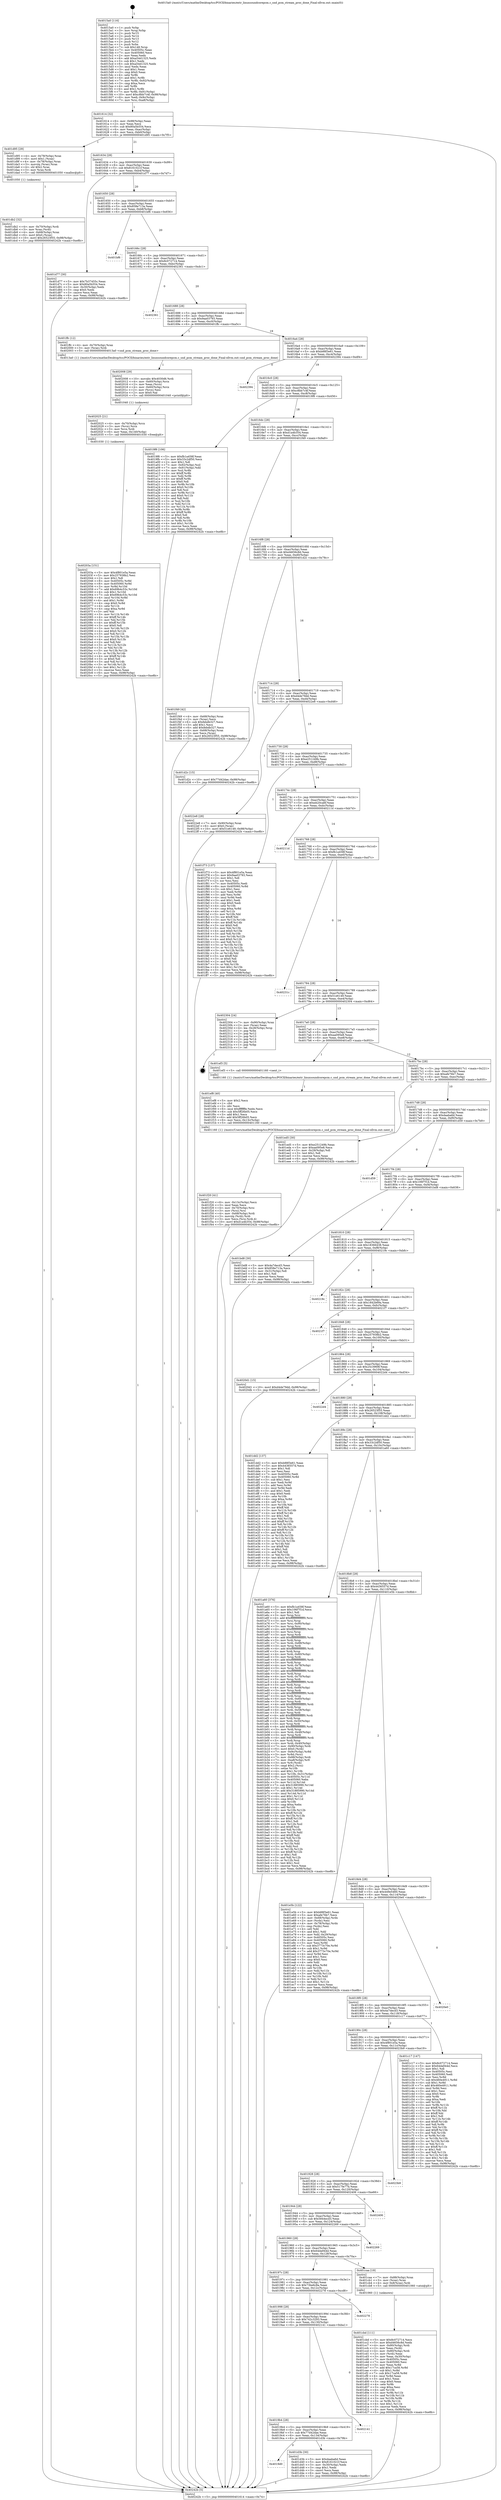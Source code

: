 digraph "0x4015a0" {
  label = "0x4015a0 (/mnt/c/Users/mathe/Desktop/tcc/POCII/binaries/extr_linuxsoundcorepcm.c_snd_pcm_stream_proc_done_Final-ollvm.out::main(0))"
  labelloc = "t"
  node[shape=record]

  Entry [label="",width=0.3,height=0.3,shape=circle,fillcolor=black,style=filled]
  "0x401614" [label="{
     0x401614 [32]\l
     | [instrs]\l
     &nbsp;&nbsp;0x401614 \<+6\>: mov -0x98(%rbp),%eax\l
     &nbsp;&nbsp;0x40161a \<+2\>: mov %eax,%ecx\l
     &nbsp;&nbsp;0x40161c \<+6\>: sub $0x80a5b554,%ecx\l
     &nbsp;&nbsp;0x401622 \<+6\>: mov %eax,-0xac(%rbp)\l
     &nbsp;&nbsp;0x401628 \<+6\>: mov %ecx,-0xb0(%rbp)\l
     &nbsp;&nbsp;0x40162e \<+6\>: je 0000000000401d95 \<main+0x7f5\>\l
  }"]
  "0x401d95" [label="{
     0x401d95 [29]\l
     | [instrs]\l
     &nbsp;&nbsp;0x401d95 \<+4\>: mov -0x78(%rbp),%rax\l
     &nbsp;&nbsp;0x401d99 \<+6\>: movl $0x1,(%rax)\l
     &nbsp;&nbsp;0x401d9f \<+4\>: mov -0x78(%rbp),%rax\l
     &nbsp;&nbsp;0x401da3 \<+3\>: movslq (%rax),%rax\l
     &nbsp;&nbsp;0x401da6 \<+4\>: shl $0x2,%rax\l
     &nbsp;&nbsp;0x401daa \<+3\>: mov %rax,%rdi\l
     &nbsp;&nbsp;0x401dad \<+5\>: call 0000000000401050 \<malloc@plt\>\l
     | [calls]\l
     &nbsp;&nbsp;0x401050 \{1\} (unknown)\l
  }"]
  "0x401634" [label="{
     0x401634 [28]\l
     | [instrs]\l
     &nbsp;&nbsp;0x401634 \<+5\>: jmp 0000000000401639 \<main+0x99\>\l
     &nbsp;&nbsp;0x401639 \<+6\>: mov -0xac(%rbp),%eax\l
     &nbsp;&nbsp;0x40163f \<+5\>: sub $0x8161021f,%eax\l
     &nbsp;&nbsp;0x401644 \<+6\>: mov %eax,-0xb4(%rbp)\l
     &nbsp;&nbsp;0x40164a \<+6\>: je 0000000000401d77 \<main+0x7d7\>\l
  }"]
  Exit [label="",width=0.3,height=0.3,shape=circle,fillcolor=black,style=filled,peripheries=2]
  "0x401d77" [label="{
     0x401d77 [30]\l
     | [instrs]\l
     &nbsp;&nbsp;0x401d77 \<+5\>: mov $0x7b37455c,%eax\l
     &nbsp;&nbsp;0x401d7c \<+5\>: mov $0x80a5b554,%ecx\l
     &nbsp;&nbsp;0x401d81 \<+3\>: mov -0x30(%rbp),%edx\l
     &nbsp;&nbsp;0x401d84 \<+3\>: cmp $0x0,%edx\l
     &nbsp;&nbsp;0x401d87 \<+3\>: cmove %ecx,%eax\l
     &nbsp;&nbsp;0x401d8a \<+6\>: mov %eax,-0x98(%rbp)\l
     &nbsp;&nbsp;0x401d90 \<+5\>: jmp 000000000040242b \<main+0xe8b\>\l
  }"]
  "0x401650" [label="{
     0x401650 [28]\l
     | [instrs]\l
     &nbsp;&nbsp;0x401650 \<+5\>: jmp 0000000000401655 \<main+0xb5\>\l
     &nbsp;&nbsp;0x401655 \<+6\>: mov -0xac(%rbp),%eax\l
     &nbsp;&nbsp;0x40165b \<+5\>: sub $0x858e713a,%eax\l
     &nbsp;&nbsp;0x401660 \<+6\>: mov %eax,-0xb8(%rbp)\l
     &nbsp;&nbsp;0x401666 \<+6\>: je 0000000000401bf6 \<main+0x656\>\l
  }"]
  "0x40203a" [label="{
     0x40203a [151]\l
     | [instrs]\l
     &nbsp;&nbsp;0x40203a \<+5\>: mov $0x4f801e5a,%eax\l
     &nbsp;&nbsp;0x40203f \<+5\>: mov $0x257938b2,%esi\l
     &nbsp;&nbsp;0x402044 \<+2\>: mov $0x1,%dl\l
     &nbsp;&nbsp;0x402046 \<+8\>: mov 0x40505c,%r8d\l
     &nbsp;&nbsp;0x40204e \<+8\>: mov 0x405060,%r9d\l
     &nbsp;&nbsp;0x402056 \<+3\>: mov %r8d,%r10d\l
     &nbsp;&nbsp;0x402059 \<+7\>: add $0x69b4c53c,%r10d\l
     &nbsp;&nbsp;0x402060 \<+4\>: sub $0x1,%r10d\l
     &nbsp;&nbsp;0x402064 \<+7\>: sub $0x69b4c53c,%r10d\l
     &nbsp;&nbsp;0x40206b \<+4\>: imul %r10d,%r8d\l
     &nbsp;&nbsp;0x40206f \<+4\>: and $0x1,%r8d\l
     &nbsp;&nbsp;0x402073 \<+4\>: cmp $0x0,%r8d\l
     &nbsp;&nbsp;0x402077 \<+4\>: sete %r11b\l
     &nbsp;&nbsp;0x40207b \<+4\>: cmp $0xa,%r9d\l
     &nbsp;&nbsp;0x40207f \<+3\>: setl %bl\l
     &nbsp;&nbsp;0x402082 \<+3\>: mov %r11b,%r14b\l
     &nbsp;&nbsp;0x402085 \<+4\>: xor $0xff,%r14b\l
     &nbsp;&nbsp;0x402089 \<+3\>: mov %bl,%r15b\l
     &nbsp;&nbsp;0x40208c \<+4\>: xor $0xff,%r15b\l
     &nbsp;&nbsp;0x402090 \<+3\>: xor $0x0,%dl\l
     &nbsp;&nbsp;0x402093 \<+3\>: mov %r14b,%r12b\l
     &nbsp;&nbsp;0x402096 \<+4\>: and $0x0,%r12b\l
     &nbsp;&nbsp;0x40209a \<+3\>: and %dl,%r11b\l
     &nbsp;&nbsp;0x40209d \<+3\>: mov %r15b,%r13b\l
     &nbsp;&nbsp;0x4020a0 \<+4\>: and $0x0,%r13b\l
     &nbsp;&nbsp;0x4020a4 \<+2\>: and %dl,%bl\l
     &nbsp;&nbsp;0x4020a6 \<+3\>: or %r11b,%r12b\l
     &nbsp;&nbsp;0x4020a9 \<+3\>: or %bl,%r13b\l
     &nbsp;&nbsp;0x4020ac \<+3\>: xor %r13b,%r12b\l
     &nbsp;&nbsp;0x4020af \<+3\>: or %r15b,%r14b\l
     &nbsp;&nbsp;0x4020b2 \<+4\>: xor $0xff,%r14b\l
     &nbsp;&nbsp;0x4020b6 \<+3\>: or $0x0,%dl\l
     &nbsp;&nbsp;0x4020b9 \<+3\>: and %dl,%r14b\l
     &nbsp;&nbsp;0x4020bc \<+3\>: or %r14b,%r12b\l
     &nbsp;&nbsp;0x4020bf \<+4\>: test $0x1,%r12b\l
     &nbsp;&nbsp;0x4020c3 \<+3\>: cmovne %esi,%eax\l
     &nbsp;&nbsp;0x4020c6 \<+6\>: mov %eax,-0x98(%rbp)\l
     &nbsp;&nbsp;0x4020cc \<+5\>: jmp 000000000040242b \<main+0xe8b\>\l
  }"]
  "0x401bf6" [label="{
     0x401bf6\l
  }", style=dashed]
  "0x40166c" [label="{
     0x40166c [28]\l
     | [instrs]\l
     &nbsp;&nbsp;0x40166c \<+5\>: jmp 0000000000401671 \<main+0xd1\>\l
     &nbsp;&nbsp;0x401671 \<+6\>: mov -0xac(%rbp),%eax\l
     &nbsp;&nbsp;0x401677 \<+5\>: sub $0x8c072714,%eax\l
     &nbsp;&nbsp;0x40167c \<+6\>: mov %eax,-0xbc(%rbp)\l
     &nbsp;&nbsp;0x401682 \<+6\>: je 0000000000402361 \<main+0xdc1\>\l
  }"]
  "0x402025" [label="{
     0x402025 [21]\l
     | [instrs]\l
     &nbsp;&nbsp;0x402025 \<+4\>: mov -0x70(%rbp),%rcx\l
     &nbsp;&nbsp;0x402029 \<+3\>: mov (%rcx),%rcx\l
     &nbsp;&nbsp;0x40202c \<+3\>: mov %rcx,%rdi\l
     &nbsp;&nbsp;0x40202f \<+6\>: mov %eax,-0x140(%rbp)\l
     &nbsp;&nbsp;0x402035 \<+5\>: call 0000000000401030 \<free@plt\>\l
     | [calls]\l
     &nbsp;&nbsp;0x401030 \{1\} (unknown)\l
  }"]
  "0x402361" [label="{
     0x402361\l
  }", style=dashed]
  "0x401688" [label="{
     0x401688 [28]\l
     | [instrs]\l
     &nbsp;&nbsp;0x401688 \<+5\>: jmp 000000000040168d \<main+0xed\>\l
     &nbsp;&nbsp;0x40168d \<+6\>: mov -0xac(%rbp),%eax\l
     &nbsp;&nbsp;0x401693 \<+5\>: sub $0x9aa03793,%eax\l
     &nbsp;&nbsp;0x401698 \<+6\>: mov %eax,-0xc0(%rbp)\l
     &nbsp;&nbsp;0x40169e \<+6\>: je 0000000000401ffc \<main+0xa5c\>\l
  }"]
  "0x402008" [label="{
     0x402008 [29]\l
     | [instrs]\l
     &nbsp;&nbsp;0x402008 \<+10\>: movabs $0x4030d6,%rdi\l
     &nbsp;&nbsp;0x402012 \<+4\>: mov -0x60(%rbp),%rcx\l
     &nbsp;&nbsp;0x402016 \<+2\>: mov %eax,(%rcx)\l
     &nbsp;&nbsp;0x402018 \<+4\>: mov -0x60(%rbp),%rcx\l
     &nbsp;&nbsp;0x40201c \<+2\>: mov (%rcx),%esi\l
     &nbsp;&nbsp;0x40201e \<+2\>: mov $0x0,%al\l
     &nbsp;&nbsp;0x402020 \<+5\>: call 0000000000401040 \<printf@plt\>\l
     | [calls]\l
     &nbsp;&nbsp;0x401040 \{1\} (unknown)\l
  }"]
  "0x401ffc" [label="{
     0x401ffc [12]\l
     | [instrs]\l
     &nbsp;&nbsp;0x401ffc \<+4\>: mov -0x70(%rbp),%rax\l
     &nbsp;&nbsp;0x402000 \<+3\>: mov (%rax),%rdi\l
     &nbsp;&nbsp;0x402003 \<+5\>: call 00000000004013a0 \<snd_pcm_stream_proc_done\>\l
     | [calls]\l
     &nbsp;&nbsp;0x4013a0 \{1\} (/mnt/c/Users/mathe/Desktop/tcc/POCII/binaries/extr_linuxsoundcorepcm.c_snd_pcm_stream_proc_done_Final-ollvm.out::snd_pcm_stream_proc_done)\l
  }"]
  "0x4016a4" [label="{
     0x4016a4 [28]\l
     | [instrs]\l
     &nbsp;&nbsp;0x4016a4 \<+5\>: jmp 00000000004016a9 \<main+0x109\>\l
     &nbsp;&nbsp;0x4016a9 \<+6\>: mov -0xac(%rbp),%eax\l
     &nbsp;&nbsp;0x4016af \<+5\>: sub $0xb88f3e61,%eax\l
     &nbsp;&nbsp;0x4016b4 \<+6\>: mov %eax,-0xc4(%rbp)\l
     &nbsp;&nbsp;0x4016ba \<+6\>: je 0000000000402394 \<main+0xdf4\>\l
  }"]
  "0x401f20" [label="{
     0x401f20 [41]\l
     | [instrs]\l
     &nbsp;&nbsp;0x401f20 \<+6\>: mov -0x13c(%rbp),%ecx\l
     &nbsp;&nbsp;0x401f26 \<+3\>: imul %eax,%ecx\l
     &nbsp;&nbsp;0x401f29 \<+4\>: mov -0x70(%rbp),%rsi\l
     &nbsp;&nbsp;0x401f2d \<+3\>: mov (%rsi),%rsi\l
     &nbsp;&nbsp;0x401f30 \<+4\>: mov -0x68(%rbp),%rdi\l
     &nbsp;&nbsp;0x401f34 \<+3\>: movslq (%rdi),%rdi\l
     &nbsp;&nbsp;0x401f37 \<+3\>: mov %ecx,(%rsi,%rdi,4)\l
     &nbsp;&nbsp;0x401f3a \<+10\>: movl $0xd1a4b354,-0x98(%rbp)\l
     &nbsp;&nbsp;0x401f44 \<+5\>: jmp 000000000040242b \<main+0xe8b\>\l
  }"]
  "0x402394" [label="{
     0x402394\l
  }", style=dashed]
  "0x4016c0" [label="{
     0x4016c0 [28]\l
     | [instrs]\l
     &nbsp;&nbsp;0x4016c0 \<+5\>: jmp 00000000004016c5 \<main+0x125\>\l
     &nbsp;&nbsp;0x4016c5 \<+6\>: mov -0xac(%rbp),%eax\l
     &nbsp;&nbsp;0x4016cb \<+5\>: sub $0xc8bb7c4f,%eax\l
     &nbsp;&nbsp;0x4016d0 \<+6\>: mov %eax,-0xc8(%rbp)\l
     &nbsp;&nbsp;0x4016d6 \<+6\>: je 00000000004019f6 \<main+0x456\>\l
  }"]
  "0x401ef8" [label="{
     0x401ef8 [40]\l
     | [instrs]\l
     &nbsp;&nbsp;0x401ef8 \<+5\>: mov $0x2,%ecx\l
     &nbsp;&nbsp;0x401efd \<+1\>: cltd\l
     &nbsp;&nbsp;0x401efe \<+2\>: idiv %ecx\l
     &nbsp;&nbsp;0x401f00 \<+6\>: imul $0xfffffffe,%edx,%ecx\l
     &nbsp;&nbsp;0x401f06 \<+6\>: sub $0x5ff26b05,%ecx\l
     &nbsp;&nbsp;0x401f0c \<+3\>: add $0x1,%ecx\l
     &nbsp;&nbsp;0x401f0f \<+6\>: add $0x5ff26b05,%ecx\l
     &nbsp;&nbsp;0x401f15 \<+6\>: mov %ecx,-0x13c(%rbp)\l
     &nbsp;&nbsp;0x401f1b \<+5\>: call 0000000000401160 \<next_i\>\l
     | [calls]\l
     &nbsp;&nbsp;0x401160 \{1\} (/mnt/c/Users/mathe/Desktop/tcc/POCII/binaries/extr_linuxsoundcorepcm.c_snd_pcm_stream_proc_done_Final-ollvm.out::next_i)\l
  }"]
  "0x4019f6" [label="{
     0x4019f6 [106]\l
     | [instrs]\l
     &nbsp;&nbsp;0x4019f6 \<+5\>: mov $0xfb1a458f,%eax\l
     &nbsp;&nbsp;0x4019fb \<+5\>: mov $0x33c2df50,%ecx\l
     &nbsp;&nbsp;0x401a00 \<+2\>: mov $0x1,%dl\l
     &nbsp;&nbsp;0x401a02 \<+7\>: mov -0x92(%rbp),%sil\l
     &nbsp;&nbsp;0x401a09 \<+7\>: mov -0x91(%rbp),%dil\l
     &nbsp;&nbsp;0x401a10 \<+3\>: mov %sil,%r8b\l
     &nbsp;&nbsp;0x401a13 \<+4\>: xor $0xff,%r8b\l
     &nbsp;&nbsp;0x401a17 \<+3\>: mov %dil,%r9b\l
     &nbsp;&nbsp;0x401a1a \<+4\>: xor $0xff,%r9b\l
     &nbsp;&nbsp;0x401a1e \<+3\>: xor $0x0,%dl\l
     &nbsp;&nbsp;0x401a21 \<+3\>: mov %r8b,%r10b\l
     &nbsp;&nbsp;0x401a24 \<+4\>: and $0x0,%r10b\l
     &nbsp;&nbsp;0x401a28 \<+3\>: and %dl,%sil\l
     &nbsp;&nbsp;0x401a2b \<+3\>: mov %r9b,%r11b\l
     &nbsp;&nbsp;0x401a2e \<+4\>: and $0x0,%r11b\l
     &nbsp;&nbsp;0x401a32 \<+3\>: and %dl,%dil\l
     &nbsp;&nbsp;0x401a35 \<+3\>: or %sil,%r10b\l
     &nbsp;&nbsp;0x401a38 \<+3\>: or %dil,%r11b\l
     &nbsp;&nbsp;0x401a3b \<+3\>: xor %r11b,%r10b\l
     &nbsp;&nbsp;0x401a3e \<+3\>: or %r9b,%r8b\l
     &nbsp;&nbsp;0x401a41 \<+4\>: xor $0xff,%r8b\l
     &nbsp;&nbsp;0x401a45 \<+3\>: or $0x0,%dl\l
     &nbsp;&nbsp;0x401a48 \<+3\>: and %dl,%r8b\l
     &nbsp;&nbsp;0x401a4b \<+3\>: or %r8b,%r10b\l
     &nbsp;&nbsp;0x401a4e \<+4\>: test $0x1,%r10b\l
     &nbsp;&nbsp;0x401a52 \<+3\>: cmovne %ecx,%eax\l
     &nbsp;&nbsp;0x401a55 \<+6\>: mov %eax,-0x98(%rbp)\l
     &nbsp;&nbsp;0x401a5b \<+5\>: jmp 000000000040242b \<main+0xe8b\>\l
  }"]
  "0x4016dc" [label="{
     0x4016dc [28]\l
     | [instrs]\l
     &nbsp;&nbsp;0x4016dc \<+5\>: jmp 00000000004016e1 \<main+0x141\>\l
     &nbsp;&nbsp;0x4016e1 \<+6\>: mov -0xac(%rbp),%eax\l
     &nbsp;&nbsp;0x4016e7 \<+5\>: sub $0xd1a4b354,%eax\l
     &nbsp;&nbsp;0x4016ec \<+6\>: mov %eax,-0xcc(%rbp)\l
     &nbsp;&nbsp;0x4016f2 \<+6\>: je 0000000000401f49 \<main+0x9a9\>\l
  }"]
  "0x40242b" [label="{
     0x40242b [5]\l
     | [instrs]\l
     &nbsp;&nbsp;0x40242b \<+5\>: jmp 0000000000401614 \<main+0x74\>\l
  }"]
  "0x4015a0" [label="{
     0x4015a0 [116]\l
     | [instrs]\l
     &nbsp;&nbsp;0x4015a0 \<+1\>: push %rbp\l
     &nbsp;&nbsp;0x4015a1 \<+3\>: mov %rsp,%rbp\l
     &nbsp;&nbsp;0x4015a4 \<+2\>: push %r15\l
     &nbsp;&nbsp;0x4015a6 \<+2\>: push %r14\l
     &nbsp;&nbsp;0x4015a8 \<+2\>: push %r13\l
     &nbsp;&nbsp;0x4015aa \<+2\>: push %r12\l
     &nbsp;&nbsp;0x4015ac \<+1\>: push %rbx\l
     &nbsp;&nbsp;0x4015ad \<+7\>: sub $0x148,%rsp\l
     &nbsp;&nbsp;0x4015b4 \<+7\>: mov 0x40505c,%eax\l
     &nbsp;&nbsp;0x4015bb \<+7\>: mov 0x405060,%ecx\l
     &nbsp;&nbsp;0x4015c2 \<+2\>: mov %eax,%edx\l
     &nbsp;&nbsp;0x4015c4 \<+6\>: add $0xa54d1325,%edx\l
     &nbsp;&nbsp;0x4015ca \<+3\>: sub $0x1,%edx\l
     &nbsp;&nbsp;0x4015cd \<+6\>: sub $0xa54d1325,%edx\l
     &nbsp;&nbsp;0x4015d3 \<+3\>: imul %edx,%eax\l
     &nbsp;&nbsp;0x4015d6 \<+3\>: and $0x1,%eax\l
     &nbsp;&nbsp;0x4015d9 \<+3\>: cmp $0x0,%eax\l
     &nbsp;&nbsp;0x4015dc \<+4\>: sete %r8b\l
     &nbsp;&nbsp;0x4015e0 \<+4\>: and $0x1,%r8b\l
     &nbsp;&nbsp;0x4015e4 \<+7\>: mov %r8b,-0x92(%rbp)\l
     &nbsp;&nbsp;0x4015eb \<+3\>: cmp $0xa,%ecx\l
     &nbsp;&nbsp;0x4015ee \<+4\>: setl %r8b\l
     &nbsp;&nbsp;0x4015f2 \<+4\>: and $0x1,%r8b\l
     &nbsp;&nbsp;0x4015f6 \<+7\>: mov %r8b,-0x91(%rbp)\l
     &nbsp;&nbsp;0x4015fd \<+10\>: movl $0xc8bb7c4f,-0x98(%rbp)\l
     &nbsp;&nbsp;0x401607 \<+6\>: mov %edi,-0x9c(%rbp)\l
     &nbsp;&nbsp;0x40160d \<+7\>: mov %rsi,-0xa8(%rbp)\l
  }"]
  "0x401db2" [label="{
     0x401db2 [32]\l
     | [instrs]\l
     &nbsp;&nbsp;0x401db2 \<+4\>: mov -0x70(%rbp),%rdi\l
     &nbsp;&nbsp;0x401db6 \<+3\>: mov %rax,(%rdi)\l
     &nbsp;&nbsp;0x401db9 \<+4\>: mov -0x68(%rbp),%rax\l
     &nbsp;&nbsp;0x401dbd \<+6\>: movl $0x0,(%rax)\l
     &nbsp;&nbsp;0x401dc3 \<+10\>: movl $0x26523f55,-0x98(%rbp)\l
     &nbsp;&nbsp;0x401dcd \<+5\>: jmp 000000000040242b \<main+0xe8b\>\l
  }"]
  "0x401f49" [label="{
     0x401f49 [42]\l
     | [instrs]\l
     &nbsp;&nbsp;0x401f49 \<+4\>: mov -0x68(%rbp),%rax\l
     &nbsp;&nbsp;0x401f4d \<+2\>: mov (%rax),%ecx\l
     &nbsp;&nbsp;0x401f4f \<+6\>: sub $0xfebdb327,%ecx\l
     &nbsp;&nbsp;0x401f55 \<+3\>: add $0x1,%ecx\l
     &nbsp;&nbsp;0x401f58 \<+6\>: add $0xfebdb327,%ecx\l
     &nbsp;&nbsp;0x401f5e \<+4\>: mov -0x68(%rbp),%rax\l
     &nbsp;&nbsp;0x401f62 \<+2\>: mov %ecx,(%rax)\l
     &nbsp;&nbsp;0x401f64 \<+10\>: movl $0x26523f55,-0x98(%rbp)\l
     &nbsp;&nbsp;0x401f6e \<+5\>: jmp 000000000040242b \<main+0xe8b\>\l
  }"]
  "0x4016f8" [label="{
     0x4016f8 [28]\l
     | [instrs]\l
     &nbsp;&nbsp;0x4016f8 \<+5\>: jmp 00000000004016fd \<main+0x15d\>\l
     &nbsp;&nbsp;0x4016fd \<+6\>: mov -0xac(%rbp),%eax\l
     &nbsp;&nbsp;0x401703 \<+5\>: sub $0xd4656c8d,%eax\l
     &nbsp;&nbsp;0x401708 \<+6\>: mov %eax,-0xd0(%rbp)\l
     &nbsp;&nbsp;0x40170e \<+6\>: je 0000000000401d2c \<main+0x78c\>\l
  }"]
  "0x4019d0" [label="{
     0x4019d0\l
  }", style=dashed]
  "0x401d2c" [label="{
     0x401d2c [15]\l
     | [instrs]\l
     &nbsp;&nbsp;0x401d2c \<+10\>: movl $0x77d42dae,-0x98(%rbp)\l
     &nbsp;&nbsp;0x401d36 \<+5\>: jmp 000000000040242b \<main+0xe8b\>\l
  }"]
  "0x401714" [label="{
     0x401714 [28]\l
     | [instrs]\l
     &nbsp;&nbsp;0x401714 \<+5\>: jmp 0000000000401719 \<main+0x179\>\l
     &nbsp;&nbsp;0x401719 \<+6\>: mov -0xac(%rbp),%eax\l
     &nbsp;&nbsp;0x40171f \<+5\>: sub $0xd4de79dd,%eax\l
     &nbsp;&nbsp;0x401724 \<+6\>: mov %eax,-0xd4(%rbp)\l
     &nbsp;&nbsp;0x40172a \<+6\>: je 00000000004022e8 \<main+0xd48\>\l
  }"]
  "0x401d3b" [label="{
     0x401d3b [30]\l
     | [instrs]\l
     &nbsp;&nbsp;0x401d3b \<+5\>: mov $0xdaaba6d,%eax\l
     &nbsp;&nbsp;0x401d40 \<+5\>: mov $0x8161021f,%ecx\l
     &nbsp;&nbsp;0x401d45 \<+3\>: mov -0x30(%rbp),%edx\l
     &nbsp;&nbsp;0x401d48 \<+3\>: cmp $0x1,%edx\l
     &nbsp;&nbsp;0x401d4b \<+3\>: cmovl %ecx,%eax\l
     &nbsp;&nbsp;0x401d4e \<+6\>: mov %eax,-0x98(%rbp)\l
     &nbsp;&nbsp;0x401d54 \<+5\>: jmp 000000000040242b \<main+0xe8b\>\l
  }"]
  "0x4022e8" [label="{
     0x4022e8 [28]\l
     | [instrs]\l
     &nbsp;&nbsp;0x4022e8 \<+7\>: mov -0x90(%rbp),%rax\l
     &nbsp;&nbsp;0x4022ef \<+6\>: movl $0x0,(%rax)\l
     &nbsp;&nbsp;0x4022f5 \<+10\>: movl $0x51e6149,-0x98(%rbp)\l
     &nbsp;&nbsp;0x4022ff \<+5\>: jmp 000000000040242b \<main+0xe8b\>\l
  }"]
  "0x401730" [label="{
     0x401730 [28]\l
     | [instrs]\l
     &nbsp;&nbsp;0x401730 \<+5\>: jmp 0000000000401735 \<main+0x195\>\l
     &nbsp;&nbsp;0x401735 \<+6\>: mov -0xac(%rbp),%eax\l
     &nbsp;&nbsp;0x40173b \<+5\>: sub $0xe251249b,%eax\l
     &nbsp;&nbsp;0x401740 \<+6\>: mov %eax,-0xd8(%rbp)\l
     &nbsp;&nbsp;0x401746 \<+6\>: je 0000000000401f73 \<main+0x9d3\>\l
  }"]
  "0x4019b4" [label="{
     0x4019b4 [28]\l
     | [instrs]\l
     &nbsp;&nbsp;0x4019b4 \<+5\>: jmp 00000000004019b9 \<main+0x419\>\l
     &nbsp;&nbsp;0x4019b9 \<+6\>: mov -0xac(%rbp),%eax\l
     &nbsp;&nbsp;0x4019bf \<+5\>: sub $0x77d42dae,%eax\l
     &nbsp;&nbsp;0x4019c4 \<+6\>: mov %eax,-0x134(%rbp)\l
     &nbsp;&nbsp;0x4019ca \<+6\>: je 0000000000401d3b \<main+0x79b\>\l
  }"]
  "0x401f73" [label="{
     0x401f73 [137]\l
     | [instrs]\l
     &nbsp;&nbsp;0x401f73 \<+5\>: mov $0x4f801e5a,%eax\l
     &nbsp;&nbsp;0x401f78 \<+5\>: mov $0x9aa03793,%ecx\l
     &nbsp;&nbsp;0x401f7d \<+2\>: mov $0x1,%dl\l
     &nbsp;&nbsp;0x401f7f \<+2\>: xor %esi,%esi\l
     &nbsp;&nbsp;0x401f81 \<+7\>: mov 0x40505c,%edi\l
     &nbsp;&nbsp;0x401f88 \<+8\>: mov 0x405060,%r8d\l
     &nbsp;&nbsp;0x401f90 \<+3\>: sub $0x1,%esi\l
     &nbsp;&nbsp;0x401f93 \<+3\>: mov %edi,%r9d\l
     &nbsp;&nbsp;0x401f96 \<+3\>: add %esi,%r9d\l
     &nbsp;&nbsp;0x401f99 \<+4\>: imul %r9d,%edi\l
     &nbsp;&nbsp;0x401f9d \<+3\>: and $0x1,%edi\l
     &nbsp;&nbsp;0x401fa0 \<+3\>: cmp $0x0,%edi\l
     &nbsp;&nbsp;0x401fa3 \<+4\>: sete %r10b\l
     &nbsp;&nbsp;0x401fa7 \<+4\>: cmp $0xa,%r8d\l
     &nbsp;&nbsp;0x401fab \<+4\>: setl %r11b\l
     &nbsp;&nbsp;0x401faf \<+3\>: mov %r10b,%bl\l
     &nbsp;&nbsp;0x401fb2 \<+3\>: xor $0xff,%bl\l
     &nbsp;&nbsp;0x401fb5 \<+3\>: mov %r11b,%r14b\l
     &nbsp;&nbsp;0x401fb8 \<+4\>: xor $0xff,%r14b\l
     &nbsp;&nbsp;0x401fbc \<+3\>: xor $0x0,%dl\l
     &nbsp;&nbsp;0x401fbf \<+3\>: mov %bl,%r15b\l
     &nbsp;&nbsp;0x401fc2 \<+4\>: and $0x0,%r15b\l
     &nbsp;&nbsp;0x401fc6 \<+3\>: and %dl,%r10b\l
     &nbsp;&nbsp;0x401fc9 \<+3\>: mov %r14b,%r12b\l
     &nbsp;&nbsp;0x401fcc \<+4\>: and $0x0,%r12b\l
     &nbsp;&nbsp;0x401fd0 \<+3\>: and %dl,%r11b\l
     &nbsp;&nbsp;0x401fd3 \<+3\>: or %r10b,%r15b\l
     &nbsp;&nbsp;0x401fd6 \<+3\>: or %r11b,%r12b\l
     &nbsp;&nbsp;0x401fd9 \<+3\>: xor %r12b,%r15b\l
     &nbsp;&nbsp;0x401fdc \<+3\>: or %r14b,%bl\l
     &nbsp;&nbsp;0x401fdf \<+3\>: xor $0xff,%bl\l
     &nbsp;&nbsp;0x401fe2 \<+3\>: or $0x0,%dl\l
     &nbsp;&nbsp;0x401fe5 \<+2\>: and %dl,%bl\l
     &nbsp;&nbsp;0x401fe7 \<+3\>: or %bl,%r15b\l
     &nbsp;&nbsp;0x401fea \<+4\>: test $0x1,%r15b\l
     &nbsp;&nbsp;0x401fee \<+3\>: cmovne %ecx,%eax\l
     &nbsp;&nbsp;0x401ff1 \<+6\>: mov %eax,-0x98(%rbp)\l
     &nbsp;&nbsp;0x401ff7 \<+5\>: jmp 000000000040242b \<main+0xe8b\>\l
  }"]
  "0x40174c" [label="{
     0x40174c [28]\l
     | [instrs]\l
     &nbsp;&nbsp;0x40174c \<+5\>: jmp 0000000000401751 \<main+0x1b1\>\l
     &nbsp;&nbsp;0x401751 \<+6\>: mov -0xac(%rbp),%eax\l
     &nbsp;&nbsp;0x401757 \<+5\>: sub $0xeb20ca6f,%eax\l
     &nbsp;&nbsp;0x40175c \<+6\>: mov %eax,-0xdc(%rbp)\l
     &nbsp;&nbsp;0x401762 \<+6\>: je 000000000040211d \<main+0xb7d\>\l
  }"]
  "0x402141" [label="{
     0x402141\l
  }", style=dashed]
  "0x40211d" [label="{
     0x40211d\l
  }", style=dashed]
  "0x401768" [label="{
     0x401768 [28]\l
     | [instrs]\l
     &nbsp;&nbsp;0x401768 \<+5\>: jmp 000000000040176d \<main+0x1cd\>\l
     &nbsp;&nbsp;0x40176d \<+6\>: mov -0xac(%rbp),%eax\l
     &nbsp;&nbsp;0x401773 \<+5\>: sub $0xfb1a458f,%eax\l
     &nbsp;&nbsp;0x401778 \<+6\>: mov %eax,-0xe0(%rbp)\l
     &nbsp;&nbsp;0x40177e \<+6\>: je 000000000040231c \<main+0xd7c\>\l
  }"]
  "0x401998" [label="{
     0x401998 [28]\l
     | [instrs]\l
     &nbsp;&nbsp;0x401998 \<+5\>: jmp 000000000040199d \<main+0x3fd\>\l
     &nbsp;&nbsp;0x40199d \<+6\>: mov -0xac(%rbp),%eax\l
     &nbsp;&nbsp;0x4019a3 \<+5\>: sub $0x742c3293,%eax\l
     &nbsp;&nbsp;0x4019a8 \<+6\>: mov %eax,-0x130(%rbp)\l
     &nbsp;&nbsp;0x4019ae \<+6\>: je 0000000000402141 \<main+0xba1\>\l
  }"]
  "0x40231c" [label="{
     0x40231c\l
  }", style=dashed]
  "0x401784" [label="{
     0x401784 [28]\l
     | [instrs]\l
     &nbsp;&nbsp;0x401784 \<+5\>: jmp 0000000000401789 \<main+0x1e9\>\l
     &nbsp;&nbsp;0x401789 \<+6\>: mov -0xac(%rbp),%eax\l
     &nbsp;&nbsp;0x40178f \<+5\>: sub $0x51e6149,%eax\l
     &nbsp;&nbsp;0x401794 \<+6\>: mov %eax,-0xe4(%rbp)\l
     &nbsp;&nbsp;0x40179a \<+6\>: je 0000000000402304 \<main+0xd64\>\l
  }"]
  "0x402278" [label="{
     0x402278\l
  }", style=dashed]
  "0x402304" [label="{
     0x402304 [24]\l
     | [instrs]\l
     &nbsp;&nbsp;0x402304 \<+7\>: mov -0x90(%rbp),%rax\l
     &nbsp;&nbsp;0x40230b \<+2\>: mov (%rax),%eax\l
     &nbsp;&nbsp;0x40230d \<+4\>: lea -0x28(%rbp),%rsp\l
     &nbsp;&nbsp;0x402311 \<+1\>: pop %rbx\l
     &nbsp;&nbsp;0x402312 \<+2\>: pop %r12\l
     &nbsp;&nbsp;0x402314 \<+2\>: pop %r13\l
     &nbsp;&nbsp;0x402316 \<+2\>: pop %r14\l
     &nbsp;&nbsp;0x402318 \<+2\>: pop %r15\l
     &nbsp;&nbsp;0x40231a \<+1\>: pop %rbp\l
     &nbsp;&nbsp;0x40231b \<+1\>: ret\l
  }"]
  "0x4017a0" [label="{
     0x4017a0 [28]\l
     | [instrs]\l
     &nbsp;&nbsp;0x4017a0 \<+5\>: jmp 00000000004017a5 \<main+0x205\>\l
     &nbsp;&nbsp;0x4017a5 \<+6\>: mov -0xac(%rbp),%eax\l
     &nbsp;&nbsp;0x4017ab \<+5\>: sub $0xaa095e8,%eax\l
     &nbsp;&nbsp;0x4017b0 \<+6\>: mov %eax,-0xe8(%rbp)\l
     &nbsp;&nbsp;0x4017b6 \<+6\>: je 0000000000401ef3 \<main+0x953\>\l
  }"]
  "0x401cbd" [label="{
     0x401cbd [111]\l
     | [instrs]\l
     &nbsp;&nbsp;0x401cbd \<+5\>: mov $0x8c072714,%ecx\l
     &nbsp;&nbsp;0x401cc2 \<+5\>: mov $0xd4656c8d,%edx\l
     &nbsp;&nbsp;0x401cc7 \<+4\>: mov -0x80(%rbp),%rdi\l
     &nbsp;&nbsp;0x401ccb \<+2\>: mov %eax,(%rdi)\l
     &nbsp;&nbsp;0x401ccd \<+4\>: mov -0x80(%rbp),%rdi\l
     &nbsp;&nbsp;0x401cd1 \<+2\>: mov (%rdi),%eax\l
     &nbsp;&nbsp;0x401cd3 \<+3\>: mov %eax,-0x30(%rbp)\l
     &nbsp;&nbsp;0x401cd6 \<+7\>: mov 0x40505c,%eax\l
     &nbsp;&nbsp;0x401cdd \<+7\>: mov 0x405060,%esi\l
     &nbsp;&nbsp;0x401ce4 \<+3\>: mov %eax,%r8d\l
     &nbsp;&nbsp;0x401ce7 \<+7\>: add $0x17ca58,%r8d\l
     &nbsp;&nbsp;0x401cee \<+4\>: sub $0x1,%r8d\l
     &nbsp;&nbsp;0x401cf2 \<+7\>: sub $0x17ca58,%r8d\l
     &nbsp;&nbsp;0x401cf9 \<+4\>: imul %r8d,%eax\l
     &nbsp;&nbsp;0x401cfd \<+3\>: and $0x1,%eax\l
     &nbsp;&nbsp;0x401d00 \<+3\>: cmp $0x0,%eax\l
     &nbsp;&nbsp;0x401d03 \<+4\>: sete %r9b\l
     &nbsp;&nbsp;0x401d07 \<+3\>: cmp $0xa,%esi\l
     &nbsp;&nbsp;0x401d0a \<+4\>: setl %r10b\l
     &nbsp;&nbsp;0x401d0e \<+3\>: mov %r9b,%r11b\l
     &nbsp;&nbsp;0x401d11 \<+3\>: and %r10b,%r11b\l
     &nbsp;&nbsp;0x401d14 \<+3\>: xor %r10b,%r9b\l
     &nbsp;&nbsp;0x401d17 \<+3\>: or %r9b,%r11b\l
     &nbsp;&nbsp;0x401d1a \<+4\>: test $0x1,%r11b\l
     &nbsp;&nbsp;0x401d1e \<+3\>: cmovne %edx,%ecx\l
     &nbsp;&nbsp;0x401d21 \<+6\>: mov %ecx,-0x98(%rbp)\l
     &nbsp;&nbsp;0x401d27 \<+5\>: jmp 000000000040242b \<main+0xe8b\>\l
  }"]
  "0x401ef3" [label="{
     0x401ef3 [5]\l
     | [instrs]\l
     &nbsp;&nbsp;0x401ef3 \<+5\>: call 0000000000401160 \<next_i\>\l
     | [calls]\l
     &nbsp;&nbsp;0x401160 \{1\} (/mnt/c/Users/mathe/Desktop/tcc/POCII/binaries/extr_linuxsoundcorepcm.c_snd_pcm_stream_proc_done_Final-ollvm.out::next_i)\l
  }"]
  "0x4017bc" [label="{
     0x4017bc [28]\l
     | [instrs]\l
     &nbsp;&nbsp;0x4017bc \<+5\>: jmp 00000000004017c1 \<main+0x221\>\l
     &nbsp;&nbsp;0x4017c1 \<+6\>: mov -0xac(%rbp),%eax\l
     &nbsp;&nbsp;0x4017c7 \<+5\>: sub $0xafe76b7,%eax\l
     &nbsp;&nbsp;0x4017cc \<+6\>: mov %eax,-0xec(%rbp)\l
     &nbsp;&nbsp;0x4017d2 \<+6\>: je 0000000000401ed5 \<main+0x935\>\l
  }"]
  "0x40197c" [label="{
     0x40197c [28]\l
     | [instrs]\l
     &nbsp;&nbsp;0x40197c \<+5\>: jmp 0000000000401981 \<main+0x3e1\>\l
     &nbsp;&nbsp;0x401981 \<+6\>: mov -0xac(%rbp),%eax\l
     &nbsp;&nbsp;0x401987 \<+5\>: sub $0x73be6c8a,%eax\l
     &nbsp;&nbsp;0x40198c \<+6\>: mov %eax,-0x12c(%rbp)\l
     &nbsp;&nbsp;0x401992 \<+6\>: je 0000000000402278 \<main+0xcd8\>\l
  }"]
  "0x401ed5" [label="{
     0x401ed5 [30]\l
     | [instrs]\l
     &nbsp;&nbsp;0x401ed5 \<+5\>: mov $0xe251249b,%eax\l
     &nbsp;&nbsp;0x401eda \<+5\>: mov $0xaa095e8,%ecx\l
     &nbsp;&nbsp;0x401edf \<+3\>: mov -0x29(%rbp),%dl\l
     &nbsp;&nbsp;0x401ee2 \<+3\>: test $0x1,%dl\l
     &nbsp;&nbsp;0x401ee5 \<+3\>: cmovne %ecx,%eax\l
     &nbsp;&nbsp;0x401ee8 \<+6\>: mov %eax,-0x98(%rbp)\l
     &nbsp;&nbsp;0x401eee \<+5\>: jmp 000000000040242b \<main+0xe8b\>\l
  }"]
  "0x4017d8" [label="{
     0x4017d8 [28]\l
     | [instrs]\l
     &nbsp;&nbsp;0x4017d8 \<+5\>: jmp 00000000004017dd \<main+0x23d\>\l
     &nbsp;&nbsp;0x4017dd \<+6\>: mov -0xac(%rbp),%eax\l
     &nbsp;&nbsp;0x4017e3 \<+5\>: sub $0xdaaba6d,%eax\l
     &nbsp;&nbsp;0x4017e8 \<+6\>: mov %eax,-0xf0(%rbp)\l
     &nbsp;&nbsp;0x4017ee \<+6\>: je 0000000000401d59 \<main+0x7b9\>\l
  }"]
  "0x401caa" [label="{
     0x401caa [19]\l
     | [instrs]\l
     &nbsp;&nbsp;0x401caa \<+7\>: mov -0x88(%rbp),%rax\l
     &nbsp;&nbsp;0x401cb1 \<+3\>: mov (%rax),%rax\l
     &nbsp;&nbsp;0x401cb4 \<+4\>: mov 0x8(%rax),%rdi\l
     &nbsp;&nbsp;0x401cb8 \<+5\>: call 0000000000401060 \<atoi@plt\>\l
     | [calls]\l
     &nbsp;&nbsp;0x401060 \{1\} (unknown)\l
  }"]
  "0x401d59" [label="{
     0x401d59\l
  }", style=dashed]
  "0x4017f4" [label="{
     0x4017f4 [28]\l
     | [instrs]\l
     &nbsp;&nbsp;0x4017f4 \<+5\>: jmp 00000000004017f9 \<main+0x259\>\l
     &nbsp;&nbsp;0x4017f9 \<+6\>: mov -0xac(%rbp),%eax\l
     &nbsp;&nbsp;0x4017ff \<+5\>: sub $0x106f7f1d,%eax\l
     &nbsp;&nbsp;0x401804 \<+6\>: mov %eax,-0xf4(%rbp)\l
     &nbsp;&nbsp;0x40180a \<+6\>: je 0000000000401bd8 \<main+0x638\>\l
  }"]
  "0x401960" [label="{
     0x401960 [28]\l
     | [instrs]\l
     &nbsp;&nbsp;0x401960 \<+5\>: jmp 0000000000401965 \<main+0x3c5\>\l
     &nbsp;&nbsp;0x401965 \<+6\>: mov -0xac(%rbp),%eax\l
     &nbsp;&nbsp;0x40196b \<+5\>: sub $0x64da944d,%eax\l
     &nbsp;&nbsp;0x401970 \<+6\>: mov %eax,-0x128(%rbp)\l
     &nbsp;&nbsp;0x401976 \<+6\>: je 0000000000401caa \<main+0x70a\>\l
  }"]
  "0x401bd8" [label="{
     0x401bd8 [30]\l
     | [instrs]\l
     &nbsp;&nbsp;0x401bd8 \<+5\>: mov $0x4a7decd3,%eax\l
     &nbsp;&nbsp;0x401bdd \<+5\>: mov $0x858e713a,%ecx\l
     &nbsp;&nbsp;0x401be2 \<+3\>: mov -0x31(%rbp),%dl\l
     &nbsp;&nbsp;0x401be5 \<+3\>: test $0x1,%dl\l
     &nbsp;&nbsp;0x401be8 \<+3\>: cmovne %ecx,%eax\l
     &nbsp;&nbsp;0x401beb \<+6\>: mov %eax,-0x98(%rbp)\l
     &nbsp;&nbsp;0x401bf1 \<+5\>: jmp 000000000040242b \<main+0xe8b\>\l
  }"]
  "0x401810" [label="{
     0x401810 [28]\l
     | [instrs]\l
     &nbsp;&nbsp;0x401810 \<+5\>: jmp 0000000000401815 \<main+0x275\>\l
     &nbsp;&nbsp;0x401815 \<+6\>: mov -0xac(%rbp),%eax\l
     &nbsp;&nbsp;0x40181b \<+5\>: sub $0x18366438,%eax\l
     &nbsp;&nbsp;0x401820 \<+6\>: mov %eax,-0xf8(%rbp)\l
     &nbsp;&nbsp;0x401826 \<+6\>: je 000000000040219c \<main+0xbfc\>\l
  }"]
  "0x402269" [label="{
     0x402269\l
  }", style=dashed]
  "0x40219c" [label="{
     0x40219c\l
  }", style=dashed]
  "0x40182c" [label="{
     0x40182c [28]\l
     | [instrs]\l
     &nbsp;&nbsp;0x40182c \<+5\>: jmp 0000000000401831 \<main+0x291\>\l
     &nbsp;&nbsp;0x401831 \<+6\>: mov -0xac(%rbp),%eax\l
     &nbsp;&nbsp;0x401837 \<+5\>: sub $0x1842b69a,%eax\l
     &nbsp;&nbsp;0x40183c \<+6\>: mov %eax,-0xfc(%rbp)\l
     &nbsp;&nbsp;0x401842 \<+6\>: je 00000000004021f7 \<main+0xc57\>\l
  }"]
  "0x401944" [label="{
     0x401944 [28]\l
     | [instrs]\l
     &nbsp;&nbsp;0x401944 \<+5\>: jmp 0000000000401949 \<main+0x3a9\>\l
     &nbsp;&nbsp;0x401949 \<+6\>: mov -0xac(%rbp),%eax\l
     &nbsp;&nbsp;0x40194f \<+5\>: sub $0x5844ecd3,%eax\l
     &nbsp;&nbsp;0x401954 \<+6\>: mov %eax,-0x124(%rbp)\l
     &nbsp;&nbsp;0x40195a \<+6\>: je 0000000000402269 \<main+0xcc9\>\l
  }"]
  "0x4021f7" [label="{
     0x4021f7\l
  }", style=dashed]
  "0x401848" [label="{
     0x401848 [28]\l
     | [instrs]\l
     &nbsp;&nbsp;0x401848 \<+5\>: jmp 000000000040184d \<main+0x2ad\>\l
     &nbsp;&nbsp;0x40184d \<+6\>: mov -0xac(%rbp),%eax\l
     &nbsp;&nbsp;0x401853 \<+5\>: sub $0x257938b2,%eax\l
     &nbsp;&nbsp;0x401858 \<+6\>: mov %eax,-0x100(%rbp)\l
     &nbsp;&nbsp;0x40185e \<+6\>: je 00000000004020d1 \<main+0xb31\>\l
  }"]
  "0x402406" [label="{
     0x402406\l
  }", style=dashed]
  "0x4020d1" [label="{
     0x4020d1 [15]\l
     | [instrs]\l
     &nbsp;&nbsp;0x4020d1 \<+10\>: movl $0xd4de79dd,-0x98(%rbp)\l
     &nbsp;&nbsp;0x4020db \<+5\>: jmp 000000000040242b \<main+0xe8b\>\l
  }"]
  "0x401864" [label="{
     0x401864 [28]\l
     | [instrs]\l
     &nbsp;&nbsp;0x401864 \<+5\>: jmp 0000000000401869 \<main+0x2c9\>\l
     &nbsp;&nbsp;0x401869 \<+6\>: mov -0xac(%rbp),%eax\l
     &nbsp;&nbsp;0x40186f \<+5\>: sub $0x25c3969f,%eax\l
     &nbsp;&nbsp;0x401874 \<+6\>: mov %eax,-0x104(%rbp)\l
     &nbsp;&nbsp;0x40187a \<+6\>: je 00000000004022d4 \<main+0xd34\>\l
  }"]
  "0x401928" [label="{
     0x401928 [28]\l
     | [instrs]\l
     &nbsp;&nbsp;0x401928 \<+5\>: jmp 000000000040192d \<main+0x38d\>\l
     &nbsp;&nbsp;0x40192d \<+6\>: mov -0xac(%rbp),%eax\l
     &nbsp;&nbsp;0x401933 \<+5\>: sub $0x517fe77b,%eax\l
     &nbsp;&nbsp;0x401938 \<+6\>: mov %eax,-0x120(%rbp)\l
     &nbsp;&nbsp;0x40193e \<+6\>: je 0000000000402406 \<main+0xe66\>\l
  }"]
  "0x4022d4" [label="{
     0x4022d4\l
  }", style=dashed]
  "0x401880" [label="{
     0x401880 [28]\l
     | [instrs]\l
     &nbsp;&nbsp;0x401880 \<+5\>: jmp 0000000000401885 \<main+0x2e5\>\l
     &nbsp;&nbsp;0x401885 \<+6\>: mov -0xac(%rbp),%eax\l
     &nbsp;&nbsp;0x40188b \<+5\>: sub $0x26523f55,%eax\l
     &nbsp;&nbsp;0x401890 \<+6\>: mov %eax,-0x108(%rbp)\l
     &nbsp;&nbsp;0x401896 \<+6\>: je 0000000000401dd2 \<main+0x832\>\l
  }"]
  "0x4023b9" [label="{
     0x4023b9\l
  }", style=dashed]
  "0x401dd2" [label="{
     0x401dd2 [137]\l
     | [instrs]\l
     &nbsp;&nbsp;0x401dd2 \<+5\>: mov $0xb88f3e61,%eax\l
     &nbsp;&nbsp;0x401dd7 \<+5\>: mov $0x4436557d,%ecx\l
     &nbsp;&nbsp;0x401ddc \<+2\>: mov $0x1,%dl\l
     &nbsp;&nbsp;0x401dde \<+2\>: xor %esi,%esi\l
     &nbsp;&nbsp;0x401de0 \<+7\>: mov 0x40505c,%edi\l
     &nbsp;&nbsp;0x401de7 \<+8\>: mov 0x405060,%r8d\l
     &nbsp;&nbsp;0x401def \<+3\>: sub $0x1,%esi\l
     &nbsp;&nbsp;0x401df2 \<+3\>: mov %edi,%r9d\l
     &nbsp;&nbsp;0x401df5 \<+3\>: add %esi,%r9d\l
     &nbsp;&nbsp;0x401df8 \<+4\>: imul %r9d,%edi\l
     &nbsp;&nbsp;0x401dfc \<+3\>: and $0x1,%edi\l
     &nbsp;&nbsp;0x401dff \<+3\>: cmp $0x0,%edi\l
     &nbsp;&nbsp;0x401e02 \<+4\>: sete %r10b\l
     &nbsp;&nbsp;0x401e06 \<+4\>: cmp $0xa,%r8d\l
     &nbsp;&nbsp;0x401e0a \<+4\>: setl %r11b\l
     &nbsp;&nbsp;0x401e0e \<+3\>: mov %r10b,%bl\l
     &nbsp;&nbsp;0x401e11 \<+3\>: xor $0xff,%bl\l
     &nbsp;&nbsp;0x401e14 \<+3\>: mov %r11b,%r14b\l
     &nbsp;&nbsp;0x401e17 \<+4\>: xor $0xff,%r14b\l
     &nbsp;&nbsp;0x401e1b \<+3\>: xor $0x1,%dl\l
     &nbsp;&nbsp;0x401e1e \<+3\>: mov %bl,%r15b\l
     &nbsp;&nbsp;0x401e21 \<+4\>: and $0xff,%r15b\l
     &nbsp;&nbsp;0x401e25 \<+3\>: and %dl,%r10b\l
     &nbsp;&nbsp;0x401e28 \<+3\>: mov %r14b,%r12b\l
     &nbsp;&nbsp;0x401e2b \<+4\>: and $0xff,%r12b\l
     &nbsp;&nbsp;0x401e2f \<+3\>: and %dl,%r11b\l
     &nbsp;&nbsp;0x401e32 \<+3\>: or %r10b,%r15b\l
     &nbsp;&nbsp;0x401e35 \<+3\>: or %r11b,%r12b\l
     &nbsp;&nbsp;0x401e38 \<+3\>: xor %r12b,%r15b\l
     &nbsp;&nbsp;0x401e3b \<+3\>: or %r14b,%bl\l
     &nbsp;&nbsp;0x401e3e \<+3\>: xor $0xff,%bl\l
     &nbsp;&nbsp;0x401e41 \<+3\>: or $0x1,%dl\l
     &nbsp;&nbsp;0x401e44 \<+2\>: and %dl,%bl\l
     &nbsp;&nbsp;0x401e46 \<+3\>: or %bl,%r15b\l
     &nbsp;&nbsp;0x401e49 \<+4\>: test $0x1,%r15b\l
     &nbsp;&nbsp;0x401e4d \<+3\>: cmovne %ecx,%eax\l
     &nbsp;&nbsp;0x401e50 \<+6\>: mov %eax,-0x98(%rbp)\l
     &nbsp;&nbsp;0x401e56 \<+5\>: jmp 000000000040242b \<main+0xe8b\>\l
  }"]
  "0x40189c" [label="{
     0x40189c [28]\l
     | [instrs]\l
     &nbsp;&nbsp;0x40189c \<+5\>: jmp 00000000004018a1 \<main+0x301\>\l
     &nbsp;&nbsp;0x4018a1 \<+6\>: mov -0xac(%rbp),%eax\l
     &nbsp;&nbsp;0x4018a7 \<+5\>: sub $0x33c2df50,%eax\l
     &nbsp;&nbsp;0x4018ac \<+6\>: mov %eax,-0x10c(%rbp)\l
     &nbsp;&nbsp;0x4018b2 \<+6\>: je 0000000000401a60 \<main+0x4c0\>\l
  }"]
  "0x40190c" [label="{
     0x40190c [28]\l
     | [instrs]\l
     &nbsp;&nbsp;0x40190c \<+5\>: jmp 0000000000401911 \<main+0x371\>\l
     &nbsp;&nbsp;0x401911 \<+6\>: mov -0xac(%rbp),%eax\l
     &nbsp;&nbsp;0x401917 \<+5\>: sub $0x4f801e5a,%eax\l
     &nbsp;&nbsp;0x40191c \<+6\>: mov %eax,-0x11c(%rbp)\l
     &nbsp;&nbsp;0x401922 \<+6\>: je 00000000004023b9 \<main+0xe19\>\l
  }"]
  "0x401a60" [label="{
     0x401a60 [376]\l
     | [instrs]\l
     &nbsp;&nbsp;0x401a60 \<+5\>: mov $0xfb1a458f,%eax\l
     &nbsp;&nbsp;0x401a65 \<+5\>: mov $0x106f7f1d,%ecx\l
     &nbsp;&nbsp;0x401a6a \<+2\>: mov $0x1,%dl\l
     &nbsp;&nbsp;0x401a6c \<+3\>: mov %rsp,%rsi\l
     &nbsp;&nbsp;0x401a6f \<+4\>: add $0xfffffffffffffff0,%rsi\l
     &nbsp;&nbsp;0x401a73 \<+3\>: mov %rsi,%rsp\l
     &nbsp;&nbsp;0x401a76 \<+7\>: mov %rsi,-0x90(%rbp)\l
     &nbsp;&nbsp;0x401a7d \<+3\>: mov %rsp,%rsi\l
     &nbsp;&nbsp;0x401a80 \<+4\>: add $0xfffffffffffffff0,%rsi\l
     &nbsp;&nbsp;0x401a84 \<+3\>: mov %rsi,%rsp\l
     &nbsp;&nbsp;0x401a87 \<+3\>: mov %rsp,%rdi\l
     &nbsp;&nbsp;0x401a8a \<+4\>: add $0xfffffffffffffff0,%rdi\l
     &nbsp;&nbsp;0x401a8e \<+3\>: mov %rdi,%rsp\l
     &nbsp;&nbsp;0x401a91 \<+7\>: mov %rdi,-0x88(%rbp)\l
     &nbsp;&nbsp;0x401a98 \<+3\>: mov %rsp,%rdi\l
     &nbsp;&nbsp;0x401a9b \<+4\>: add $0xfffffffffffffff0,%rdi\l
     &nbsp;&nbsp;0x401a9f \<+3\>: mov %rdi,%rsp\l
     &nbsp;&nbsp;0x401aa2 \<+4\>: mov %rdi,-0x80(%rbp)\l
     &nbsp;&nbsp;0x401aa6 \<+3\>: mov %rsp,%rdi\l
     &nbsp;&nbsp;0x401aa9 \<+4\>: add $0xfffffffffffffff0,%rdi\l
     &nbsp;&nbsp;0x401aad \<+3\>: mov %rdi,%rsp\l
     &nbsp;&nbsp;0x401ab0 \<+4\>: mov %rdi,-0x78(%rbp)\l
     &nbsp;&nbsp;0x401ab4 \<+3\>: mov %rsp,%rdi\l
     &nbsp;&nbsp;0x401ab7 \<+4\>: add $0xfffffffffffffff0,%rdi\l
     &nbsp;&nbsp;0x401abb \<+3\>: mov %rdi,%rsp\l
     &nbsp;&nbsp;0x401abe \<+4\>: mov %rdi,-0x70(%rbp)\l
     &nbsp;&nbsp;0x401ac2 \<+3\>: mov %rsp,%rdi\l
     &nbsp;&nbsp;0x401ac5 \<+4\>: add $0xfffffffffffffff0,%rdi\l
     &nbsp;&nbsp;0x401ac9 \<+3\>: mov %rdi,%rsp\l
     &nbsp;&nbsp;0x401acc \<+4\>: mov %rdi,-0x68(%rbp)\l
     &nbsp;&nbsp;0x401ad0 \<+3\>: mov %rsp,%rdi\l
     &nbsp;&nbsp;0x401ad3 \<+4\>: add $0xfffffffffffffff0,%rdi\l
     &nbsp;&nbsp;0x401ad7 \<+3\>: mov %rdi,%rsp\l
     &nbsp;&nbsp;0x401ada \<+4\>: mov %rdi,-0x60(%rbp)\l
     &nbsp;&nbsp;0x401ade \<+3\>: mov %rsp,%rdi\l
     &nbsp;&nbsp;0x401ae1 \<+4\>: add $0xfffffffffffffff0,%rdi\l
     &nbsp;&nbsp;0x401ae5 \<+3\>: mov %rdi,%rsp\l
     &nbsp;&nbsp;0x401ae8 \<+4\>: mov %rdi,-0x58(%rbp)\l
     &nbsp;&nbsp;0x401aec \<+3\>: mov %rsp,%rdi\l
     &nbsp;&nbsp;0x401aef \<+4\>: add $0xfffffffffffffff0,%rdi\l
     &nbsp;&nbsp;0x401af3 \<+3\>: mov %rdi,%rsp\l
     &nbsp;&nbsp;0x401af6 \<+4\>: mov %rdi,-0x50(%rbp)\l
     &nbsp;&nbsp;0x401afa \<+3\>: mov %rsp,%rdi\l
     &nbsp;&nbsp;0x401afd \<+4\>: add $0xfffffffffffffff0,%rdi\l
     &nbsp;&nbsp;0x401b01 \<+3\>: mov %rdi,%rsp\l
     &nbsp;&nbsp;0x401b04 \<+4\>: mov %rdi,-0x48(%rbp)\l
     &nbsp;&nbsp;0x401b08 \<+3\>: mov %rsp,%rdi\l
     &nbsp;&nbsp;0x401b0b \<+4\>: add $0xfffffffffffffff0,%rdi\l
     &nbsp;&nbsp;0x401b0f \<+3\>: mov %rdi,%rsp\l
     &nbsp;&nbsp;0x401b12 \<+4\>: mov %rdi,-0x40(%rbp)\l
     &nbsp;&nbsp;0x401b16 \<+7\>: mov -0x90(%rbp),%rdi\l
     &nbsp;&nbsp;0x401b1d \<+6\>: movl $0x0,(%rdi)\l
     &nbsp;&nbsp;0x401b23 \<+7\>: mov -0x9c(%rbp),%r8d\l
     &nbsp;&nbsp;0x401b2a \<+3\>: mov %r8d,(%rsi)\l
     &nbsp;&nbsp;0x401b2d \<+7\>: mov -0x88(%rbp),%rdi\l
     &nbsp;&nbsp;0x401b34 \<+7\>: mov -0xa8(%rbp),%r9\l
     &nbsp;&nbsp;0x401b3b \<+3\>: mov %r9,(%rdi)\l
     &nbsp;&nbsp;0x401b3e \<+3\>: cmpl $0x2,(%rsi)\l
     &nbsp;&nbsp;0x401b41 \<+4\>: setne %r10b\l
     &nbsp;&nbsp;0x401b45 \<+4\>: and $0x1,%r10b\l
     &nbsp;&nbsp;0x401b49 \<+4\>: mov %r10b,-0x31(%rbp)\l
     &nbsp;&nbsp;0x401b4d \<+8\>: mov 0x40505c,%r11d\l
     &nbsp;&nbsp;0x401b55 \<+7\>: mov 0x405060,%ebx\l
     &nbsp;&nbsp;0x401b5c \<+3\>: mov %r11d,%r14d\l
     &nbsp;&nbsp;0x401b5f \<+7\>: sub $0x31885990,%r14d\l
     &nbsp;&nbsp;0x401b66 \<+4\>: sub $0x1,%r14d\l
     &nbsp;&nbsp;0x401b6a \<+7\>: add $0x31885990,%r14d\l
     &nbsp;&nbsp;0x401b71 \<+4\>: imul %r14d,%r11d\l
     &nbsp;&nbsp;0x401b75 \<+4\>: and $0x1,%r11d\l
     &nbsp;&nbsp;0x401b79 \<+4\>: cmp $0x0,%r11d\l
     &nbsp;&nbsp;0x401b7d \<+4\>: sete %r10b\l
     &nbsp;&nbsp;0x401b81 \<+3\>: cmp $0xa,%ebx\l
     &nbsp;&nbsp;0x401b84 \<+4\>: setl %r15b\l
     &nbsp;&nbsp;0x401b88 \<+3\>: mov %r10b,%r12b\l
     &nbsp;&nbsp;0x401b8b \<+4\>: xor $0xff,%r12b\l
     &nbsp;&nbsp;0x401b8f \<+3\>: mov %r15b,%r13b\l
     &nbsp;&nbsp;0x401b92 \<+4\>: xor $0xff,%r13b\l
     &nbsp;&nbsp;0x401b96 \<+3\>: xor $0x1,%dl\l
     &nbsp;&nbsp;0x401b99 \<+3\>: mov %r12b,%sil\l
     &nbsp;&nbsp;0x401b9c \<+4\>: and $0xff,%sil\l
     &nbsp;&nbsp;0x401ba0 \<+3\>: and %dl,%r10b\l
     &nbsp;&nbsp;0x401ba3 \<+3\>: mov %r13b,%dil\l
     &nbsp;&nbsp;0x401ba6 \<+4\>: and $0xff,%dil\l
     &nbsp;&nbsp;0x401baa \<+3\>: and %dl,%r15b\l
     &nbsp;&nbsp;0x401bad \<+3\>: or %r10b,%sil\l
     &nbsp;&nbsp;0x401bb0 \<+3\>: or %r15b,%dil\l
     &nbsp;&nbsp;0x401bb3 \<+3\>: xor %dil,%sil\l
     &nbsp;&nbsp;0x401bb6 \<+3\>: or %r13b,%r12b\l
     &nbsp;&nbsp;0x401bb9 \<+4\>: xor $0xff,%r12b\l
     &nbsp;&nbsp;0x401bbd \<+3\>: or $0x1,%dl\l
     &nbsp;&nbsp;0x401bc0 \<+3\>: and %dl,%r12b\l
     &nbsp;&nbsp;0x401bc3 \<+3\>: or %r12b,%sil\l
     &nbsp;&nbsp;0x401bc6 \<+4\>: test $0x1,%sil\l
     &nbsp;&nbsp;0x401bca \<+3\>: cmovne %ecx,%eax\l
     &nbsp;&nbsp;0x401bcd \<+6\>: mov %eax,-0x98(%rbp)\l
     &nbsp;&nbsp;0x401bd3 \<+5\>: jmp 000000000040242b \<main+0xe8b\>\l
  }"]
  "0x4018b8" [label="{
     0x4018b8 [28]\l
     | [instrs]\l
     &nbsp;&nbsp;0x4018b8 \<+5\>: jmp 00000000004018bd \<main+0x31d\>\l
     &nbsp;&nbsp;0x4018bd \<+6\>: mov -0xac(%rbp),%eax\l
     &nbsp;&nbsp;0x4018c3 \<+5\>: sub $0x4436557d,%eax\l
     &nbsp;&nbsp;0x4018c8 \<+6\>: mov %eax,-0x110(%rbp)\l
     &nbsp;&nbsp;0x4018ce \<+6\>: je 0000000000401e5b \<main+0x8bb\>\l
  }"]
  "0x401c17" [label="{
     0x401c17 [147]\l
     | [instrs]\l
     &nbsp;&nbsp;0x401c17 \<+5\>: mov $0x8c072714,%eax\l
     &nbsp;&nbsp;0x401c1c \<+5\>: mov $0x64da944d,%ecx\l
     &nbsp;&nbsp;0x401c21 \<+2\>: mov $0x1,%dl\l
     &nbsp;&nbsp;0x401c23 \<+7\>: mov 0x40505c,%esi\l
     &nbsp;&nbsp;0x401c2a \<+7\>: mov 0x405060,%edi\l
     &nbsp;&nbsp;0x401c31 \<+3\>: mov %esi,%r8d\l
     &nbsp;&nbsp;0x401c34 \<+7\>: sub $0x460e4911,%r8d\l
     &nbsp;&nbsp;0x401c3b \<+4\>: sub $0x1,%r8d\l
     &nbsp;&nbsp;0x401c3f \<+7\>: add $0x460e4911,%r8d\l
     &nbsp;&nbsp;0x401c46 \<+4\>: imul %r8d,%esi\l
     &nbsp;&nbsp;0x401c4a \<+3\>: and $0x1,%esi\l
     &nbsp;&nbsp;0x401c4d \<+3\>: cmp $0x0,%esi\l
     &nbsp;&nbsp;0x401c50 \<+4\>: sete %r9b\l
     &nbsp;&nbsp;0x401c54 \<+3\>: cmp $0xa,%edi\l
     &nbsp;&nbsp;0x401c57 \<+4\>: setl %r10b\l
     &nbsp;&nbsp;0x401c5b \<+3\>: mov %r9b,%r11b\l
     &nbsp;&nbsp;0x401c5e \<+4\>: xor $0xff,%r11b\l
     &nbsp;&nbsp;0x401c62 \<+3\>: mov %r10b,%bl\l
     &nbsp;&nbsp;0x401c65 \<+3\>: xor $0xff,%bl\l
     &nbsp;&nbsp;0x401c68 \<+3\>: xor $0x1,%dl\l
     &nbsp;&nbsp;0x401c6b \<+3\>: mov %r11b,%r14b\l
     &nbsp;&nbsp;0x401c6e \<+4\>: and $0xff,%r14b\l
     &nbsp;&nbsp;0x401c72 \<+3\>: and %dl,%r9b\l
     &nbsp;&nbsp;0x401c75 \<+3\>: mov %bl,%r15b\l
     &nbsp;&nbsp;0x401c78 \<+4\>: and $0xff,%r15b\l
     &nbsp;&nbsp;0x401c7c \<+3\>: and %dl,%r10b\l
     &nbsp;&nbsp;0x401c7f \<+3\>: or %r9b,%r14b\l
     &nbsp;&nbsp;0x401c82 \<+3\>: or %r10b,%r15b\l
     &nbsp;&nbsp;0x401c85 \<+3\>: xor %r15b,%r14b\l
     &nbsp;&nbsp;0x401c88 \<+3\>: or %bl,%r11b\l
     &nbsp;&nbsp;0x401c8b \<+4\>: xor $0xff,%r11b\l
     &nbsp;&nbsp;0x401c8f \<+3\>: or $0x1,%dl\l
     &nbsp;&nbsp;0x401c92 \<+3\>: and %dl,%r11b\l
     &nbsp;&nbsp;0x401c95 \<+3\>: or %r11b,%r14b\l
     &nbsp;&nbsp;0x401c98 \<+4\>: test $0x1,%r14b\l
     &nbsp;&nbsp;0x401c9c \<+3\>: cmovne %ecx,%eax\l
     &nbsp;&nbsp;0x401c9f \<+6\>: mov %eax,-0x98(%rbp)\l
     &nbsp;&nbsp;0x401ca5 \<+5\>: jmp 000000000040242b \<main+0xe8b\>\l
  }"]
  "0x4018f0" [label="{
     0x4018f0 [28]\l
     | [instrs]\l
     &nbsp;&nbsp;0x4018f0 \<+5\>: jmp 00000000004018f5 \<main+0x355\>\l
     &nbsp;&nbsp;0x4018f5 \<+6\>: mov -0xac(%rbp),%eax\l
     &nbsp;&nbsp;0x4018fb \<+5\>: sub $0x4a7decd3,%eax\l
     &nbsp;&nbsp;0x401900 \<+6\>: mov %eax,-0x118(%rbp)\l
     &nbsp;&nbsp;0x401906 \<+6\>: je 0000000000401c17 \<main+0x677\>\l
  }"]
  "0x401e5b" [label="{
     0x401e5b [122]\l
     | [instrs]\l
     &nbsp;&nbsp;0x401e5b \<+5\>: mov $0xb88f3e61,%eax\l
     &nbsp;&nbsp;0x401e60 \<+5\>: mov $0xafe76b7,%ecx\l
     &nbsp;&nbsp;0x401e65 \<+4\>: mov -0x68(%rbp),%rdx\l
     &nbsp;&nbsp;0x401e69 \<+2\>: mov (%rdx),%esi\l
     &nbsp;&nbsp;0x401e6b \<+4\>: mov -0x78(%rbp),%rdx\l
     &nbsp;&nbsp;0x401e6f \<+2\>: cmp (%rdx),%esi\l
     &nbsp;&nbsp;0x401e71 \<+4\>: setl %dil\l
     &nbsp;&nbsp;0x401e75 \<+4\>: and $0x1,%dil\l
     &nbsp;&nbsp;0x401e79 \<+4\>: mov %dil,-0x29(%rbp)\l
     &nbsp;&nbsp;0x401e7d \<+7\>: mov 0x40505c,%esi\l
     &nbsp;&nbsp;0x401e84 \<+8\>: mov 0x405060,%r8d\l
     &nbsp;&nbsp;0x401e8c \<+3\>: mov %esi,%r9d\l
     &nbsp;&nbsp;0x401e8f \<+7\>: sub $0x3773c70e,%r9d\l
     &nbsp;&nbsp;0x401e96 \<+4\>: sub $0x1,%r9d\l
     &nbsp;&nbsp;0x401e9a \<+7\>: add $0x3773c70e,%r9d\l
     &nbsp;&nbsp;0x401ea1 \<+4\>: imul %r9d,%esi\l
     &nbsp;&nbsp;0x401ea5 \<+3\>: and $0x1,%esi\l
     &nbsp;&nbsp;0x401ea8 \<+3\>: cmp $0x0,%esi\l
     &nbsp;&nbsp;0x401eab \<+4\>: sete %dil\l
     &nbsp;&nbsp;0x401eaf \<+4\>: cmp $0xa,%r8d\l
     &nbsp;&nbsp;0x401eb3 \<+4\>: setl %r10b\l
     &nbsp;&nbsp;0x401eb7 \<+3\>: mov %dil,%r11b\l
     &nbsp;&nbsp;0x401eba \<+3\>: and %r10b,%r11b\l
     &nbsp;&nbsp;0x401ebd \<+3\>: xor %r10b,%dil\l
     &nbsp;&nbsp;0x401ec0 \<+3\>: or %dil,%r11b\l
     &nbsp;&nbsp;0x401ec3 \<+4\>: test $0x1,%r11b\l
     &nbsp;&nbsp;0x401ec7 \<+3\>: cmovne %ecx,%eax\l
     &nbsp;&nbsp;0x401eca \<+6\>: mov %eax,-0x98(%rbp)\l
     &nbsp;&nbsp;0x401ed0 \<+5\>: jmp 000000000040242b \<main+0xe8b\>\l
  }"]
  "0x4018d4" [label="{
     0x4018d4 [28]\l
     | [instrs]\l
     &nbsp;&nbsp;0x4018d4 \<+5\>: jmp 00000000004018d9 \<main+0x339\>\l
     &nbsp;&nbsp;0x4018d9 \<+6\>: mov -0xac(%rbp),%eax\l
     &nbsp;&nbsp;0x4018df \<+5\>: sub $0x449e5460,%eax\l
     &nbsp;&nbsp;0x4018e4 \<+6\>: mov %eax,-0x114(%rbp)\l
     &nbsp;&nbsp;0x4018ea \<+6\>: je 00000000004020e0 \<main+0xb40\>\l
  }"]
  "0x4020e0" [label="{
     0x4020e0\l
  }", style=dashed]
  Entry -> "0x4015a0" [label=" 1"]
  "0x401614" -> "0x401d95" [label=" 1"]
  "0x401614" -> "0x401634" [label=" 21"]
  "0x402304" -> Exit [label=" 1"]
  "0x401634" -> "0x401d77" [label=" 1"]
  "0x401634" -> "0x401650" [label=" 20"]
  "0x4022e8" -> "0x40242b" [label=" 1"]
  "0x401650" -> "0x401bf6" [label=" 0"]
  "0x401650" -> "0x40166c" [label=" 20"]
  "0x4020d1" -> "0x40242b" [label=" 1"]
  "0x40166c" -> "0x402361" [label=" 0"]
  "0x40166c" -> "0x401688" [label=" 20"]
  "0x40203a" -> "0x40242b" [label=" 1"]
  "0x401688" -> "0x401ffc" [label=" 1"]
  "0x401688" -> "0x4016a4" [label=" 19"]
  "0x402025" -> "0x40203a" [label=" 1"]
  "0x4016a4" -> "0x402394" [label=" 0"]
  "0x4016a4" -> "0x4016c0" [label=" 19"]
  "0x402008" -> "0x402025" [label=" 1"]
  "0x4016c0" -> "0x4019f6" [label=" 1"]
  "0x4016c0" -> "0x4016dc" [label=" 18"]
  "0x4019f6" -> "0x40242b" [label=" 1"]
  "0x4015a0" -> "0x401614" [label=" 1"]
  "0x40242b" -> "0x401614" [label=" 21"]
  "0x401ffc" -> "0x402008" [label=" 1"]
  "0x4016dc" -> "0x401f49" [label=" 1"]
  "0x4016dc" -> "0x4016f8" [label=" 17"]
  "0x401f73" -> "0x40242b" [label=" 1"]
  "0x4016f8" -> "0x401d2c" [label=" 1"]
  "0x4016f8" -> "0x401714" [label=" 16"]
  "0x401f49" -> "0x40242b" [label=" 1"]
  "0x401714" -> "0x4022e8" [label=" 1"]
  "0x401714" -> "0x401730" [label=" 15"]
  "0x401f20" -> "0x40242b" [label=" 1"]
  "0x401730" -> "0x401f73" [label=" 1"]
  "0x401730" -> "0x40174c" [label=" 14"]
  "0x401ef3" -> "0x401ef8" [label=" 1"]
  "0x40174c" -> "0x40211d" [label=" 0"]
  "0x40174c" -> "0x401768" [label=" 14"]
  "0x401ed5" -> "0x40242b" [label=" 2"]
  "0x401768" -> "0x40231c" [label=" 0"]
  "0x401768" -> "0x401784" [label=" 14"]
  "0x401dd2" -> "0x40242b" [label=" 2"]
  "0x401784" -> "0x402304" [label=" 1"]
  "0x401784" -> "0x4017a0" [label=" 13"]
  "0x401db2" -> "0x40242b" [label=" 1"]
  "0x4017a0" -> "0x401ef3" [label=" 1"]
  "0x4017a0" -> "0x4017bc" [label=" 12"]
  "0x401d77" -> "0x40242b" [label=" 1"]
  "0x4017bc" -> "0x401ed5" [label=" 2"]
  "0x4017bc" -> "0x4017d8" [label=" 10"]
  "0x401d3b" -> "0x40242b" [label=" 1"]
  "0x4017d8" -> "0x401d59" [label=" 0"]
  "0x4017d8" -> "0x4017f4" [label=" 10"]
  "0x4019b4" -> "0x4019d0" [label=" 0"]
  "0x4017f4" -> "0x401bd8" [label=" 1"]
  "0x4017f4" -> "0x401810" [label=" 9"]
  "0x401ef8" -> "0x401f20" [label=" 1"]
  "0x401810" -> "0x40219c" [label=" 0"]
  "0x401810" -> "0x40182c" [label=" 9"]
  "0x401998" -> "0x4019b4" [label=" 1"]
  "0x40182c" -> "0x4021f7" [label=" 0"]
  "0x40182c" -> "0x401848" [label=" 9"]
  "0x401e5b" -> "0x40242b" [label=" 2"]
  "0x401848" -> "0x4020d1" [label=" 1"]
  "0x401848" -> "0x401864" [label=" 8"]
  "0x40197c" -> "0x401998" [label=" 1"]
  "0x401864" -> "0x4022d4" [label=" 0"]
  "0x401864" -> "0x401880" [label=" 8"]
  "0x401d95" -> "0x401db2" [label=" 1"]
  "0x401880" -> "0x401dd2" [label=" 2"]
  "0x401880" -> "0x40189c" [label=" 6"]
  "0x401d2c" -> "0x40242b" [label=" 1"]
  "0x40189c" -> "0x401a60" [label=" 1"]
  "0x40189c" -> "0x4018b8" [label=" 5"]
  "0x401caa" -> "0x401cbd" [label=" 1"]
  "0x401a60" -> "0x40242b" [label=" 1"]
  "0x401bd8" -> "0x40242b" [label=" 1"]
  "0x401960" -> "0x40197c" [label=" 1"]
  "0x4018b8" -> "0x401e5b" [label=" 2"]
  "0x4018b8" -> "0x4018d4" [label=" 3"]
  "0x4019b4" -> "0x401d3b" [label=" 1"]
  "0x4018d4" -> "0x4020e0" [label=" 0"]
  "0x4018d4" -> "0x4018f0" [label=" 3"]
  "0x401960" -> "0x401caa" [label=" 1"]
  "0x4018f0" -> "0x401c17" [label=" 1"]
  "0x4018f0" -> "0x40190c" [label=" 2"]
  "0x401c17" -> "0x40242b" [label=" 1"]
  "0x401cbd" -> "0x40242b" [label=" 1"]
  "0x40190c" -> "0x4023b9" [label=" 0"]
  "0x40190c" -> "0x401928" [label=" 2"]
  "0x40197c" -> "0x402278" [label=" 0"]
  "0x401928" -> "0x402406" [label=" 0"]
  "0x401928" -> "0x401944" [label=" 2"]
  "0x401998" -> "0x402141" [label=" 0"]
  "0x401944" -> "0x402269" [label=" 0"]
  "0x401944" -> "0x401960" [label=" 2"]
}
